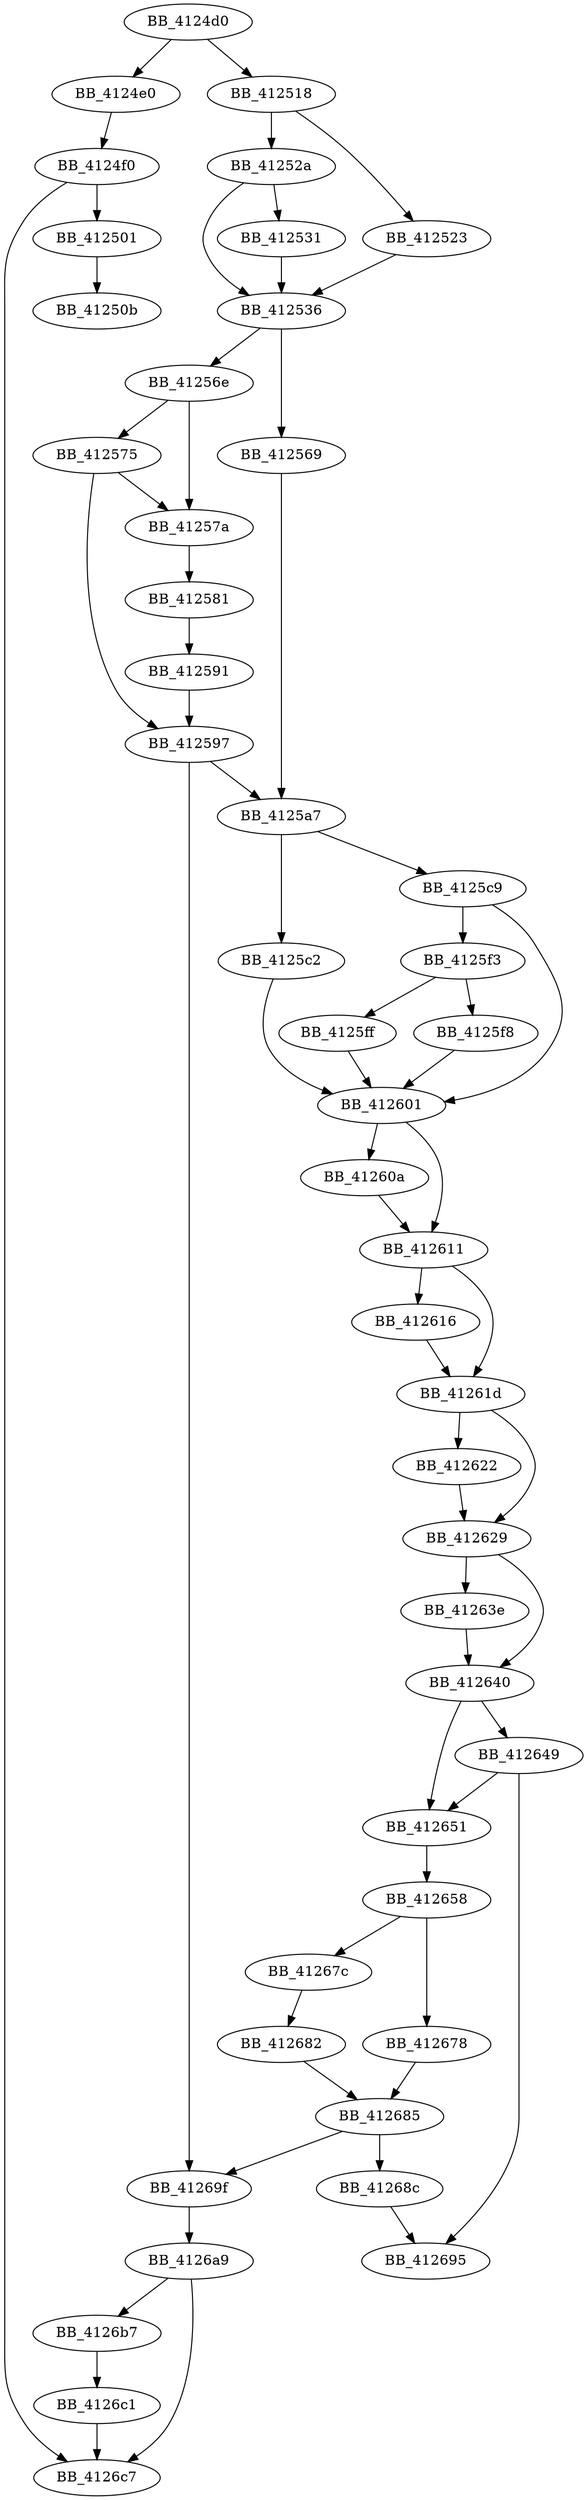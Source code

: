 DiGraph sub_4124D0{
BB_4124d0->BB_4124e0
BB_4124d0->BB_412518
BB_4124e0->BB_4124f0
BB_4124f0->BB_412501
BB_4124f0->BB_4126c7
BB_412501->BB_41250b
BB_412518->BB_412523
BB_412518->BB_41252a
BB_412523->BB_412536
BB_41252a->BB_412531
BB_41252a->BB_412536
BB_412531->BB_412536
BB_412536->BB_412569
BB_412536->BB_41256e
BB_412569->BB_4125a7
BB_41256e->BB_412575
BB_41256e->BB_41257a
BB_412575->BB_41257a
BB_412575->BB_412597
BB_41257a->BB_412581
BB_412581->BB_412591
BB_412591->BB_412597
BB_412597->BB_4125a7
BB_412597->BB_41269f
BB_4125a7->BB_4125c2
BB_4125a7->BB_4125c9
BB_4125c2->BB_412601
BB_4125c9->BB_4125f3
BB_4125c9->BB_412601
BB_4125f3->BB_4125f8
BB_4125f3->BB_4125ff
BB_4125f8->BB_412601
BB_4125ff->BB_412601
BB_412601->BB_41260a
BB_412601->BB_412611
BB_41260a->BB_412611
BB_412611->BB_412616
BB_412611->BB_41261d
BB_412616->BB_41261d
BB_41261d->BB_412622
BB_41261d->BB_412629
BB_412622->BB_412629
BB_412629->BB_41263e
BB_412629->BB_412640
BB_41263e->BB_412640
BB_412640->BB_412649
BB_412640->BB_412651
BB_412649->BB_412651
BB_412649->BB_412695
BB_412651->BB_412658
BB_412658->BB_412678
BB_412658->BB_41267c
BB_412678->BB_412685
BB_41267c->BB_412682
BB_412682->BB_412685
BB_412685->BB_41268c
BB_412685->BB_41269f
BB_41268c->BB_412695
BB_41269f->BB_4126a9
BB_4126a9->BB_4126b7
BB_4126a9->BB_4126c7
BB_4126b7->BB_4126c1
BB_4126c1->BB_4126c7
}
